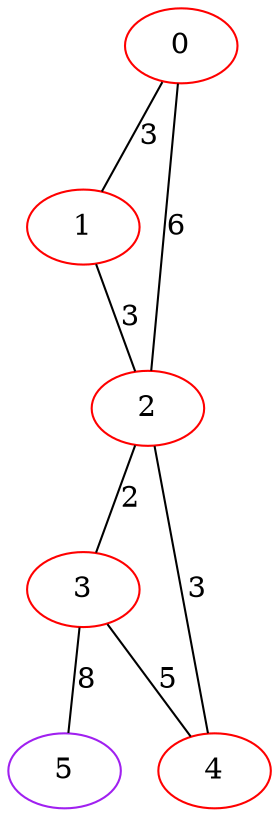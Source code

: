 graph "" {
0 [color=red, weight=1];
1 [color=red, weight=1];
2 [color=red, weight=1];
3 [color=red, weight=1];
4 [color=red, weight=1];
5 [color=purple, weight=4];
0 -- 1  [key=0, label=3];
0 -- 2  [key=0, label=6];
1 -- 2  [key=0, label=3];
2 -- 3  [key=0, label=2];
2 -- 4  [key=0, label=3];
3 -- 4  [key=0, label=5];
3 -- 5  [key=0, label=8];
}
